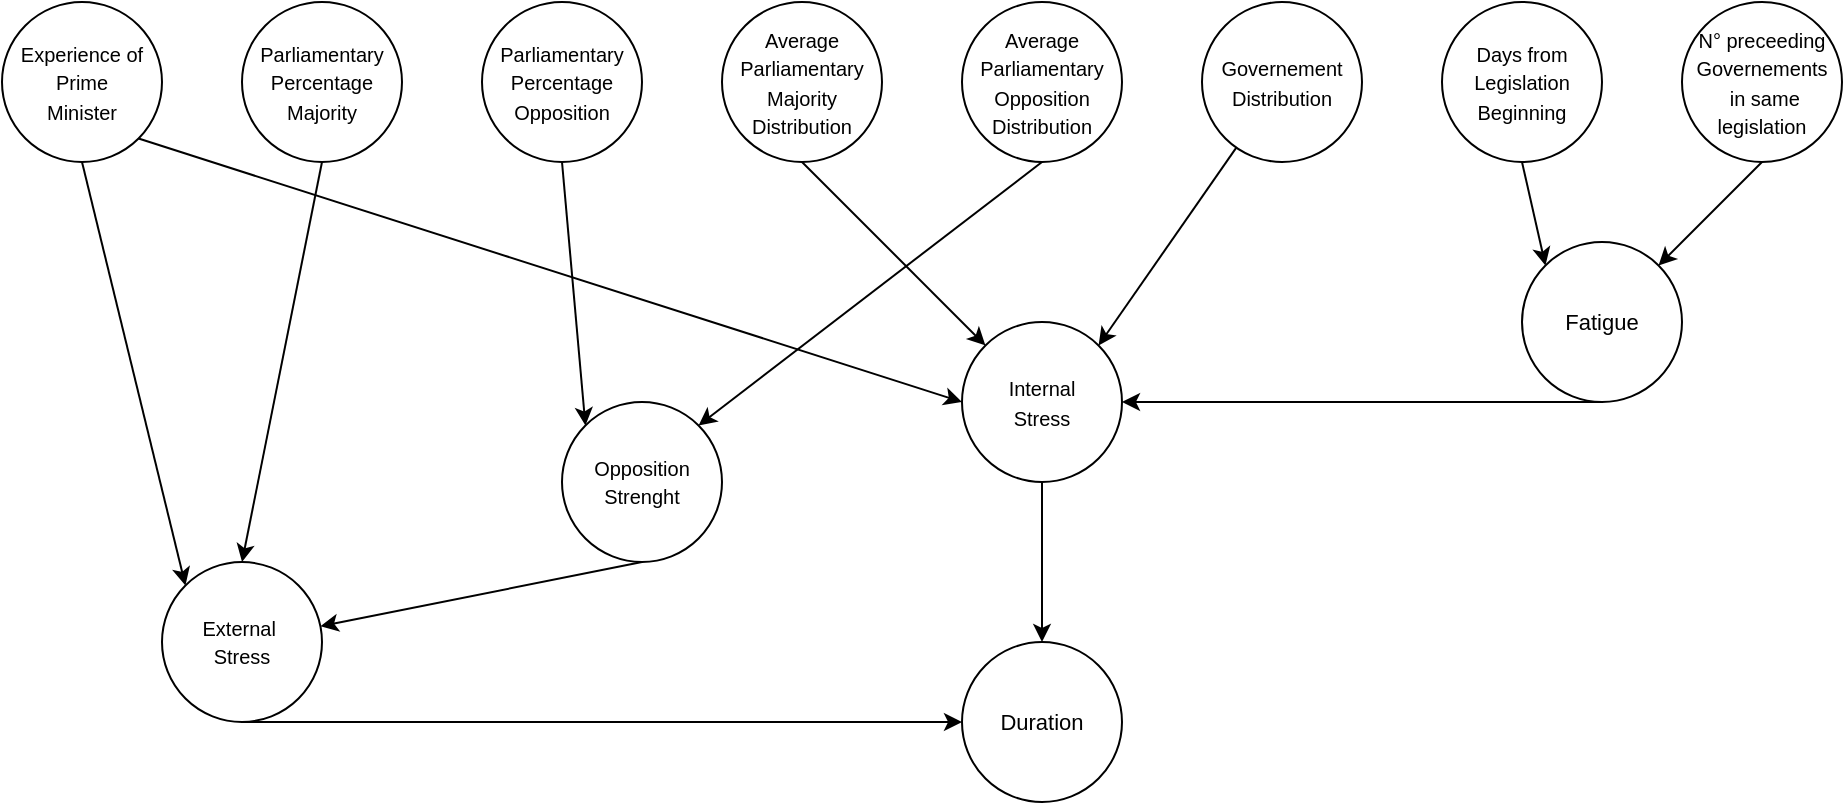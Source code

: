 <mxfile version="23.1.7" type="device" pages="2">
  <diagram name="Pagina-1" id="nLcXgAQ9M6oo4woy1K5B">
    <mxGraphModel dx="2261" dy="746" grid="1" gridSize="10" guides="1" tooltips="1" connect="1" arrows="1" fold="1" page="1" pageScale="1" pageWidth="827" pageHeight="1169" math="0" shadow="0">
      <root>
        <mxCell id="0" />
        <mxCell id="1" parent="0" />
        <mxCell id="5BVytu2oLOOGUPOXWwaC-21" style="edgeStyle=none;shape=connector;rounded=0;orthogonalLoop=1;jettySize=auto;html=1;exitX=0.5;exitY=1;exitDx=0;exitDy=0;entryX=0.5;entryY=0;entryDx=0;entryDy=0;labelBackgroundColor=default;strokeColor=default;align=center;verticalAlign=middle;fontFamily=Helvetica;fontSize=11;fontColor=default;endArrow=classic;" parent="1" source="5BVytu2oLOOGUPOXWwaC-1" target="5BVytu2oLOOGUPOXWwaC-19" edge="1">
          <mxGeometry relative="1" as="geometry" />
        </mxCell>
        <mxCell id="5BVytu2oLOOGUPOXWwaC-1" value="&lt;font style=&quot;font-size: 10px;&quot;&gt;Parliamentary&lt;br&gt;Percentage&lt;br&gt;Majority&lt;/font&gt;" style="ellipse;whiteSpace=wrap;html=1;aspect=fixed;" parent="1" vertex="1">
          <mxGeometry x="80" y="80" width="80" height="80" as="geometry" />
        </mxCell>
        <mxCell id="5BVytu2oLOOGUPOXWwaC-14" style="edgeStyle=none;shape=connector;rounded=0;orthogonalLoop=1;jettySize=auto;html=1;exitX=0.5;exitY=1;exitDx=0;exitDy=0;entryX=0;entryY=0;entryDx=0;entryDy=0;labelBackgroundColor=default;strokeColor=default;align=center;verticalAlign=middle;fontFamily=Helvetica;fontSize=11;fontColor=default;endArrow=classic;" parent="1" source="5BVytu2oLOOGUPOXWwaC-2" target="5BVytu2oLOOGUPOXWwaC-13" edge="1">
          <mxGeometry relative="1" as="geometry" />
        </mxCell>
        <mxCell id="5BVytu2oLOOGUPOXWwaC-2" value="&lt;font style=&quot;font-size: 10px;&quot;&gt;Parliamentary&lt;br&gt;Percentage Opposition&lt;/font&gt;" style="ellipse;whiteSpace=wrap;html=1;aspect=fixed;" parent="1" vertex="1">
          <mxGeometry x="200" y="80" width="80" height="80" as="geometry" />
        </mxCell>
        <mxCell id="5BVytu2oLOOGUPOXWwaC-11" style="rounded=0;orthogonalLoop=1;jettySize=auto;html=1;exitX=0.5;exitY=1;exitDx=0;exitDy=0;entryX=0;entryY=0;entryDx=0;entryDy=0;" parent="1" source="5BVytu2oLOOGUPOXWwaC-3" target="5BVytu2oLOOGUPOXWwaC-10" edge="1">
          <mxGeometry relative="1" as="geometry">
            <mxPoint x="410" y="230" as="targetPoint" />
          </mxGeometry>
        </mxCell>
        <mxCell id="5BVytu2oLOOGUPOXWwaC-3" value="&lt;font style=&quot;font-size: 10px;&quot;&gt;Average&lt;br&gt;Parliamentary&lt;br&gt;Majority&lt;br&gt;Distribution&lt;/font&gt;" style="ellipse;whiteSpace=wrap;html=1;aspect=fixed;" parent="1" vertex="1">
          <mxGeometry x="320" y="80" width="80" height="80" as="geometry" />
        </mxCell>
        <mxCell id="5BVytu2oLOOGUPOXWwaC-15" style="edgeStyle=none;shape=connector;rounded=0;orthogonalLoop=1;jettySize=auto;html=1;exitX=0.5;exitY=1;exitDx=0;exitDy=0;entryX=1;entryY=0;entryDx=0;entryDy=0;labelBackgroundColor=default;strokeColor=default;align=center;verticalAlign=middle;fontFamily=Helvetica;fontSize=11;fontColor=default;endArrow=classic;" parent="1" source="5BVytu2oLOOGUPOXWwaC-4" target="5BVytu2oLOOGUPOXWwaC-13" edge="1">
          <mxGeometry relative="1" as="geometry" />
        </mxCell>
        <mxCell id="5BVytu2oLOOGUPOXWwaC-4" value="&lt;font style=&quot;font-size: 10px;&quot;&gt;Average Parliamentary&lt;br&gt;Opposition&lt;br&gt;Distribution&lt;/font&gt;" style="ellipse;whiteSpace=wrap;html=1;aspect=fixed;" parent="1" vertex="1">
          <mxGeometry x="440" y="80" width="80" height="80" as="geometry" />
        </mxCell>
        <mxCell id="5BVytu2oLOOGUPOXWwaC-12" style="rounded=0;orthogonalLoop=1;jettySize=auto;html=1;entryX=1;entryY=0;entryDx=0;entryDy=0;" parent="1" source="5BVytu2oLOOGUPOXWwaC-5" target="5BVytu2oLOOGUPOXWwaC-10" edge="1">
          <mxGeometry relative="1" as="geometry">
            <mxPoint x="610" y="260" as="targetPoint" />
          </mxGeometry>
        </mxCell>
        <mxCell id="5BVytu2oLOOGUPOXWwaC-5" value="&lt;font style=&quot;font-size: 10px;&quot;&gt;Governement&lt;br&gt;Distribution&lt;/font&gt;" style="ellipse;whiteSpace=wrap;html=1;aspect=fixed;" parent="1" vertex="1">
          <mxGeometry x="560" y="80" width="80" height="80" as="geometry" />
        </mxCell>
        <mxCell id="5BVytu2oLOOGUPOXWwaC-17" style="edgeStyle=none;shape=connector;rounded=0;orthogonalLoop=1;jettySize=auto;html=1;exitX=0.5;exitY=1;exitDx=0;exitDy=0;entryX=0;entryY=0;entryDx=0;entryDy=0;labelBackgroundColor=default;strokeColor=default;align=center;verticalAlign=middle;fontFamily=Helvetica;fontSize=11;fontColor=default;endArrow=classic;" parent="1" source="5BVytu2oLOOGUPOXWwaC-6" target="5BVytu2oLOOGUPOXWwaC-16" edge="1">
          <mxGeometry relative="1" as="geometry" />
        </mxCell>
        <mxCell id="5BVytu2oLOOGUPOXWwaC-6" value="&lt;font style=&quot;font-size: 10px;&quot;&gt;&lt;font style=&quot;font-size: 10px;&quot;&gt;Days from&lt;br&gt;Legislation&lt;br&gt;Beginnin&lt;/font&gt;g&lt;/font&gt;" style="ellipse;whiteSpace=wrap;html=1;aspect=fixed;" parent="1" vertex="1">
          <mxGeometry x="680" y="80" width="80" height="80" as="geometry" />
        </mxCell>
        <mxCell id="5BVytu2oLOOGUPOXWwaC-18" style="edgeStyle=none;shape=connector;rounded=0;orthogonalLoop=1;jettySize=auto;html=1;exitX=0.5;exitY=1;exitDx=0;exitDy=0;labelBackgroundColor=default;strokeColor=default;align=center;verticalAlign=middle;fontFamily=Helvetica;fontSize=11;fontColor=default;endArrow=classic;" parent="1" source="5BVytu2oLOOGUPOXWwaC-7" target="5BVytu2oLOOGUPOXWwaC-16" edge="1">
          <mxGeometry relative="1" as="geometry" />
        </mxCell>
        <mxCell id="5BVytu2oLOOGUPOXWwaC-7" value="&lt;font style=&quot;font-size: 10px;&quot;&gt;N° preceeding&lt;br&gt;Governements&lt;br&gt;&amp;nbsp;in same&lt;br&gt;legislation&lt;/font&gt;" style="ellipse;whiteSpace=wrap;html=1;aspect=fixed;" parent="1" vertex="1">
          <mxGeometry x="800" y="80" width="80" height="80" as="geometry" />
        </mxCell>
        <mxCell id="5BVytu2oLOOGUPOXWwaC-22" style="edgeStyle=none;shape=connector;rounded=0;orthogonalLoop=1;jettySize=auto;html=1;exitX=0.5;exitY=1;exitDx=0;exitDy=0;entryX=0;entryY=0;entryDx=0;entryDy=0;labelBackgroundColor=default;strokeColor=default;align=center;verticalAlign=middle;fontFamily=Helvetica;fontSize=11;fontColor=default;endArrow=classic;" parent="1" source="5BVytu2oLOOGUPOXWwaC-8" target="5BVytu2oLOOGUPOXWwaC-19" edge="1">
          <mxGeometry relative="1" as="geometry" />
        </mxCell>
        <mxCell id="5BVytu2oLOOGUPOXWwaC-27" style="edgeStyle=none;shape=connector;rounded=0;orthogonalLoop=1;jettySize=auto;html=1;exitX=1;exitY=1;exitDx=0;exitDy=0;entryX=0;entryY=0.5;entryDx=0;entryDy=0;labelBackgroundColor=default;strokeColor=default;align=center;verticalAlign=middle;fontFamily=Helvetica;fontSize=11;fontColor=default;endArrow=classic;" parent="1" source="5BVytu2oLOOGUPOXWwaC-8" target="5BVytu2oLOOGUPOXWwaC-10" edge="1">
          <mxGeometry relative="1" as="geometry" />
        </mxCell>
        <mxCell id="5BVytu2oLOOGUPOXWwaC-8" value="&lt;font style=&quot;font-size: 10px;&quot;&gt;&lt;font style=&quot;font-size: 10px;&quot;&gt;Experience of&lt;br&gt;Prime&lt;br&gt;Ministe&lt;/font&gt;r&lt;/font&gt;" style="ellipse;whiteSpace=wrap;html=1;aspect=fixed;" parent="1" vertex="1">
          <mxGeometry x="-40" y="80" width="80" height="80" as="geometry" />
        </mxCell>
        <mxCell id="5BVytu2oLOOGUPOXWwaC-25" style="edgeStyle=none;shape=connector;rounded=0;orthogonalLoop=1;jettySize=auto;html=1;exitX=0.5;exitY=1;exitDx=0;exitDy=0;entryX=0.5;entryY=0;entryDx=0;entryDy=0;labelBackgroundColor=default;strokeColor=default;align=center;verticalAlign=middle;fontFamily=Helvetica;fontSize=11;fontColor=default;endArrow=classic;" parent="1" source="5BVytu2oLOOGUPOXWwaC-10" target="5BVytu2oLOOGUPOXWwaC-24" edge="1">
          <mxGeometry relative="1" as="geometry" />
        </mxCell>
        <mxCell id="5BVytu2oLOOGUPOXWwaC-10" value="&lt;font style=&quot;font-size: 10px;&quot;&gt;Internal&lt;br&gt;Stress&lt;/font&gt;" style="ellipse;whiteSpace=wrap;html=1;aspect=fixed;" parent="1" vertex="1">
          <mxGeometry x="440" y="240" width="80" height="80" as="geometry" />
        </mxCell>
        <mxCell id="5BVytu2oLOOGUPOXWwaC-20" style="edgeStyle=none;shape=connector;rounded=0;orthogonalLoop=1;jettySize=auto;html=1;exitX=0.5;exitY=1;exitDx=0;exitDy=0;labelBackgroundColor=default;strokeColor=default;align=center;verticalAlign=middle;fontFamily=Helvetica;fontSize=11;fontColor=default;endArrow=classic;" parent="1" source="5BVytu2oLOOGUPOXWwaC-13" target="5BVytu2oLOOGUPOXWwaC-19" edge="1">
          <mxGeometry relative="1" as="geometry" />
        </mxCell>
        <mxCell id="5BVytu2oLOOGUPOXWwaC-13" value="&lt;font style=&quot;font-size: 10px;&quot;&gt;Opposition&lt;br&gt;Strenght&lt;/font&gt;" style="ellipse;whiteSpace=wrap;html=1;aspect=fixed;fontFamily=Helvetica;fontSize=11;fontColor=default;" parent="1" vertex="1">
          <mxGeometry x="240" y="280" width="80" height="80" as="geometry" />
        </mxCell>
        <mxCell id="5BVytu2oLOOGUPOXWwaC-26" style="edgeStyle=none;shape=connector;rounded=0;orthogonalLoop=1;jettySize=auto;html=1;exitX=0.5;exitY=1;exitDx=0;exitDy=0;entryX=1;entryY=0.5;entryDx=0;entryDy=0;labelBackgroundColor=default;strokeColor=default;align=center;verticalAlign=middle;fontFamily=Helvetica;fontSize=11;fontColor=default;endArrow=classic;" parent="1" source="5BVytu2oLOOGUPOXWwaC-16" target="5BVytu2oLOOGUPOXWwaC-10" edge="1">
          <mxGeometry relative="1" as="geometry" />
        </mxCell>
        <mxCell id="5BVytu2oLOOGUPOXWwaC-16" value="Fatigue" style="ellipse;whiteSpace=wrap;html=1;aspect=fixed;fontFamily=Helvetica;fontSize=11;fontColor=default;" parent="1" vertex="1">
          <mxGeometry x="720" y="200" width="80" height="80" as="geometry" />
        </mxCell>
        <mxCell id="5BVytu2oLOOGUPOXWwaC-23" style="edgeStyle=none;shape=connector;rounded=0;orthogonalLoop=1;jettySize=auto;html=1;exitX=0.5;exitY=1;exitDx=0;exitDy=0;labelBackgroundColor=default;strokeColor=default;align=center;verticalAlign=middle;fontFamily=Helvetica;fontSize=11;fontColor=default;endArrow=classic;" parent="1" source="5BVytu2oLOOGUPOXWwaC-19" target="5BVytu2oLOOGUPOXWwaC-24" edge="1">
          <mxGeometry relative="1" as="geometry">
            <mxPoint x="440" y="440" as="targetPoint" />
          </mxGeometry>
        </mxCell>
        <mxCell id="5BVytu2oLOOGUPOXWwaC-19" value="&lt;font style=&quot;font-size: 10px;&quot;&gt;External&amp;nbsp;&lt;br&gt;Stress&lt;/font&gt;" style="ellipse;whiteSpace=wrap;html=1;aspect=fixed;fontFamily=Helvetica;fontSize=11;fontColor=default;" parent="1" vertex="1">
          <mxGeometry x="40" y="360" width="80" height="80" as="geometry" />
        </mxCell>
        <mxCell id="5BVytu2oLOOGUPOXWwaC-24" value="Duration" style="ellipse;whiteSpace=wrap;html=1;aspect=fixed;fontFamily=Helvetica;fontSize=11;fontColor=default;" parent="1" vertex="1">
          <mxGeometry x="440" y="400" width="80" height="80" as="geometry" />
        </mxCell>
      </root>
    </mxGraphModel>
  </diagram>
  <diagram id="Ut4VguKtvyHCrpZcuwIO" name="Pagina-2">
    <mxGraphModel dx="2514" dy="2047" grid="1" gridSize="10" guides="1" tooltips="1" connect="1" arrows="1" fold="1" page="1" pageScale="1" pageWidth="827" pageHeight="1169" math="0" shadow="0">
      <root>
        <mxCell id="0" />
        <mxCell id="1" parent="0" />
        <mxCell id="RDCLP5AUgi_ZmiMjlqTn-15" style="rounded=0;orthogonalLoop=1;jettySize=auto;html=1;exitX=0.5;exitY=1;exitDx=0;exitDy=0;entryX=0;entryY=0.5;entryDx=0;entryDy=0;fillColor=#f8cecc;strokeColor=#b85450;" edge="1" parent="1" source="yq_R9H17UePYOClQ4IBd-2" target="RDCLP5AUgi_ZmiMjlqTn-11">
          <mxGeometry relative="1" as="geometry" />
        </mxCell>
        <mxCell id="yq_R9H17UePYOClQ4IBd-2" value="&lt;font style=&quot;font-size: 11px;&quot;&gt;Size of&amp;nbsp;&lt;br&gt;Government&lt;/font&gt;" style="ellipse;whiteSpace=wrap;html=1;aspect=fixed;" parent="1" vertex="1">
          <mxGeometry x="80" y="400" width="80" height="80" as="geometry" />
        </mxCell>
        <mxCell id="RDCLP5AUgi_ZmiMjlqTn-23" style="rounded=0;orthogonalLoop=1;jettySize=auto;html=1;exitX=0;exitY=0.5;exitDx=0;exitDy=0;entryX=1;entryY=0.5;entryDx=0;entryDy=0;fillColor=#f8cecc;strokeColor=#b85450;" edge="1" parent="1" source="yq_R9H17UePYOClQ4IBd-4" target="RDCLP5AUgi_ZmiMjlqTn-7">
          <mxGeometry relative="1" as="geometry" />
        </mxCell>
        <mxCell id="RDCLP5AUgi_ZmiMjlqTn-24" style="rounded=0;orthogonalLoop=1;jettySize=auto;html=1;exitX=0.5;exitY=1;exitDx=0;exitDy=0;entryX=1;entryY=0.5;entryDx=0;entryDy=0;fillColor=#f8cecc;strokeColor=#b85450;" edge="1" parent="1" source="yq_R9H17UePYOClQ4IBd-4" target="RDCLP5AUgi_ZmiMjlqTn-8">
          <mxGeometry relative="1" as="geometry" />
        </mxCell>
        <mxCell id="RDCLP5AUgi_ZmiMjlqTn-30" style="rounded=0;orthogonalLoop=1;jettySize=auto;html=1;exitX=0;exitY=0.5;exitDx=0;exitDy=0;entryX=1;entryY=0.5;entryDx=0;entryDy=0;fillColor=#f8cecc;strokeColor=#b85450;" edge="1" parent="1" source="yq_R9H17UePYOClQ4IBd-4" target="RDCLP5AUgi_ZmiMjlqTn-6">
          <mxGeometry relative="1" as="geometry">
            <mxPoint x="60" y="70" as="targetPoint" />
          </mxGeometry>
        </mxCell>
        <mxCell id="yq_R9H17UePYOClQ4IBd-4" value="&lt;font style=&quot;font-size: 11px;&quot;&gt;Parliamentary&lt;br&gt;Support&lt;/font&gt;" style="ellipse;whiteSpace=wrap;html=1;aspect=fixed;" parent="1" vertex="1">
          <mxGeometry x="160" y="200" width="80" height="80" as="geometry" />
        </mxCell>
        <mxCell id="RDCLP5AUgi_ZmiMjlqTn-17" style="rounded=0;orthogonalLoop=1;jettySize=auto;html=1;exitX=0.5;exitY=1;exitDx=0;exitDy=0;entryX=1;entryY=0.5;entryDx=0;entryDy=0;fillColor=#f8cecc;strokeColor=#b85450;" edge="1" parent="1" source="yq_R9H17UePYOClQ4IBd-6" target="RDCLP5AUgi_ZmiMjlqTn-10">
          <mxGeometry relative="1" as="geometry" />
        </mxCell>
        <mxCell id="yq_R9H17UePYOClQ4IBd-6" value="&lt;font style=&quot;font-size: 11px;&quot;&gt;&lt;font style=&quot;font-size: 11px;&quot;&gt;Parliamentary&lt;/font&gt;&lt;br&gt;Opposition&lt;/font&gt;" style="ellipse;whiteSpace=wrap;html=1;aspect=fixed;" parent="1" vertex="1">
          <mxGeometry x="510" y="200" width="80" height="80" as="geometry" />
        </mxCell>
        <mxCell id="RDCLP5AUgi_ZmiMjlqTn-12" style="edgeStyle=orthogonalEdgeStyle;rounded=0;orthogonalLoop=1;jettySize=auto;html=1;exitX=0.5;exitY=1;exitDx=0;exitDy=0;entryX=0.5;entryY=0;entryDx=0;entryDy=0;fillColor=#f8cecc;strokeColor=#b85450;" edge="1" parent="1" source="yq_R9H17UePYOClQ4IBd-8" target="RDCLP5AUgi_ZmiMjlqTn-9">
          <mxGeometry relative="1" as="geometry" />
        </mxCell>
        <mxCell id="yq_R9H17UePYOClQ4IBd-8" value="&lt;font style=&quot;font-size: 11px;&quot;&gt;Majority&lt;br&gt;Division&lt;/font&gt;" style="ellipse;whiteSpace=wrap;html=1;aspect=fixed;" parent="1" vertex="1">
          <mxGeometry x="280" y="200" width="80" height="80" as="geometry" />
        </mxCell>
        <mxCell id="RDCLP5AUgi_ZmiMjlqTn-16" style="edgeStyle=orthogonalEdgeStyle;rounded=0;orthogonalLoop=1;jettySize=auto;html=1;exitX=0.5;exitY=1;exitDx=0;exitDy=0;fillColor=#f8cecc;strokeColor=#b85450;" edge="1" parent="1" source="yq_R9H17UePYOClQ4IBd-10" target="RDCLP5AUgi_ZmiMjlqTn-10">
          <mxGeometry relative="1" as="geometry" />
        </mxCell>
        <mxCell id="yq_R9H17UePYOClQ4IBd-10" value="&lt;font style=&quot;font-size: 11px;&quot;&gt;Opposition&lt;br&gt;Division&lt;/font&gt;" style="ellipse;whiteSpace=wrap;html=1;aspect=fixed;" parent="1" vertex="1">
          <mxGeometry x="400" y="200" width="80" height="80" as="geometry" />
        </mxCell>
        <mxCell id="yq_R9H17UePYOClQ4IBd-26" value="Stability" style="ellipse;whiteSpace=wrap;html=1;aspect=fixed;fontFamily=Helvetica;fontSize=11;fontColor=default;" parent="1" vertex="1">
          <mxGeometry x="440" y="640" width="80" height="80" as="geometry" />
        </mxCell>
        <mxCell id="RDCLP5AUgi_ZmiMjlqTn-29" style="edgeStyle=orthogonalEdgeStyle;rounded=0;orthogonalLoop=1;jettySize=auto;html=1;exitX=1;exitY=0.5;exitDx=0;exitDy=0;fillColor=#f8cecc;strokeColor=#b85450;" edge="1" parent="1" source="RDCLP5AUgi_ZmiMjlqTn-1" target="yq_R9H17UePYOClQ4IBd-26">
          <mxGeometry relative="1" as="geometry" />
        </mxCell>
        <mxCell id="RDCLP5AUgi_ZmiMjlqTn-1" value="Internal&lt;br&gt;Changes" style="ellipse;whiteSpace=wrap;html=1;aspect=fixed;fontFamily=Helvetica;fontSize=11;fontColor=default;" vertex="1" parent="1">
          <mxGeometry x="280" y="640" width="80" height="80" as="geometry" />
        </mxCell>
        <mxCell id="RDCLP5AUgi_ZmiMjlqTn-19" style="rounded=0;orthogonalLoop=1;jettySize=auto;html=1;exitX=0.5;exitY=1;exitDx=0;exitDy=0;entryX=0.5;entryY=0;entryDx=0;entryDy=0;fillColor=#f8cecc;strokeColor=#b85450;" edge="1" parent="1" source="RDCLP5AUgi_ZmiMjlqTn-3" target="yq_R9H17UePYOClQ4IBd-10">
          <mxGeometry relative="1" as="geometry" />
        </mxCell>
        <mxCell id="RDCLP5AUgi_ZmiMjlqTn-20" style="rounded=0;orthogonalLoop=1;jettySize=auto;html=1;exitX=0;exitY=0.5;exitDx=0;exitDy=0;entryX=0.5;entryY=0;entryDx=0;entryDy=0;fillColor=#f8cecc;strokeColor=#b85450;" edge="1" parent="1" source="RDCLP5AUgi_ZmiMjlqTn-3" target="yq_R9H17UePYOClQ4IBd-8">
          <mxGeometry relative="1" as="geometry" />
        </mxCell>
        <mxCell id="RDCLP5AUgi_ZmiMjlqTn-3" value="Decade" style="ellipse;whiteSpace=wrap;html=1;aspect=fixed;fontFamily=Helvetica;fontSize=11;fontColor=default;" vertex="1" parent="1">
          <mxGeometry x="374" y="40" width="80" height="80" as="geometry" />
        </mxCell>
        <mxCell id="RDCLP5AUgi_ZmiMjlqTn-21" style="rounded=0;orthogonalLoop=1;jettySize=auto;html=1;exitX=0;exitY=0.5;exitDx=0;exitDy=0;entryX=0.5;entryY=0;entryDx=0;entryDy=0;fillColor=#f8cecc;strokeColor=#b85450;" edge="1" parent="1" source="RDCLP5AUgi_ZmiMjlqTn-4" target="yq_R9H17UePYOClQ4IBd-4">
          <mxGeometry relative="1" as="geometry" />
        </mxCell>
        <mxCell id="RDCLP5AUgi_ZmiMjlqTn-22" style="rounded=0;orthogonalLoop=1;jettySize=auto;html=1;exitX=1;exitY=0.5;exitDx=0;exitDy=0;fillColor=#f8cecc;strokeColor=#b85450;" edge="1" parent="1" source="RDCLP5AUgi_ZmiMjlqTn-4" target="yq_R9H17UePYOClQ4IBd-6">
          <mxGeometry relative="1" as="geometry" />
        </mxCell>
        <mxCell id="RDCLP5AUgi_ZmiMjlqTn-4" value="Republic&lt;br&gt;Phase" style="ellipse;whiteSpace=wrap;html=1;aspect=fixed;fontFamily=Helvetica;fontSize=11;fontColor=default;" vertex="1" parent="1">
          <mxGeometry x="414" y="-80" width="80" height="80" as="geometry" />
        </mxCell>
        <mxCell id="RDCLP5AUgi_ZmiMjlqTn-31" style="rounded=0;orthogonalLoop=1;jettySize=auto;html=1;exitX=0;exitY=0;exitDx=0;exitDy=0;entryX=0;entryY=0.5;entryDx=0;entryDy=0;fillColor=#f8cecc;strokeColor=#b85450;" edge="1" parent="1" source="RDCLP5AUgi_ZmiMjlqTn-5" target="RDCLP5AUgi_ZmiMjlqTn-6">
          <mxGeometry relative="1" as="geometry" />
        </mxCell>
        <mxCell id="RDCLP5AUgi_ZmiMjlqTn-5" value="Confidence" style="ellipse;whiteSpace=wrap;html=1;aspect=fixed;fontFamily=Helvetica;fontSize=11;fontColor=default;" vertex="1" parent="1">
          <mxGeometry x="-100" y="530" width="80" height="80" as="geometry" />
        </mxCell>
        <mxCell id="RDCLP5AUgi_ZmiMjlqTn-6" value="Fall&lt;br&gt;Cause" style="ellipse;whiteSpace=wrap;html=1;aspect=fixed;fontFamily=Helvetica;fontSize=11;fontColor=default;" vertex="1" parent="1">
          <mxGeometry x="-130" y="100" width="80" height="80" as="geometry" />
        </mxCell>
        <mxCell id="RDCLP5AUgi_ZmiMjlqTn-26" style="rounded=0;orthogonalLoop=1;jettySize=auto;html=1;exitX=0;exitY=0.5;exitDx=0;exitDy=0;entryX=0.5;entryY=0;entryDx=0;entryDy=0;fillColor=#f8cecc;strokeColor=#b85450;" edge="1" parent="1" source="RDCLP5AUgi_ZmiMjlqTn-7" target="RDCLP5AUgi_ZmiMjlqTn-5">
          <mxGeometry relative="1" as="geometry" />
        </mxCell>
        <mxCell id="RDCLP5AUgi_ZmiMjlqTn-7" value="PM from&lt;br&gt;LMP" style="ellipse;whiteSpace=wrap;html=1;aspect=fixed;fontFamily=Helvetica;fontSize=11;fontColor=default;" vertex="1" parent="1">
          <mxGeometry x="-100" y="200" width="80" height="80" as="geometry" />
        </mxCell>
        <mxCell id="RDCLP5AUgi_ZmiMjlqTn-25" style="rounded=0;orthogonalLoop=1;jettySize=auto;html=1;exitX=0.5;exitY=1;exitDx=0;exitDy=0;fillColor=#f8cecc;strokeColor=#b85450;" edge="1" parent="1" source="RDCLP5AUgi_ZmiMjlqTn-8" target="RDCLP5AUgi_ZmiMjlqTn-5">
          <mxGeometry relative="1" as="geometry" />
        </mxCell>
        <mxCell id="RDCLP5AUgi_ZmiMjlqTn-8" value="Non-political&lt;br&gt;PM" style="ellipse;whiteSpace=wrap;html=1;aspect=fixed;fontFamily=Helvetica;fontSize=11;fontColor=default;" vertex="1" parent="1">
          <mxGeometry x="-40" y="320" width="80" height="80" as="geometry" />
        </mxCell>
        <mxCell id="RDCLP5AUgi_ZmiMjlqTn-13" value="" style="edgeStyle=orthogonalEdgeStyle;rounded=0;orthogonalLoop=1;jettySize=auto;html=1;fillColor=#f8cecc;strokeColor=#b85450;" edge="1" parent="1" source="RDCLP5AUgi_ZmiMjlqTn-9" target="RDCLP5AUgi_ZmiMjlqTn-11">
          <mxGeometry relative="1" as="geometry" />
        </mxCell>
        <mxCell id="RDCLP5AUgi_ZmiMjlqTn-14" value="" style="rounded=0;orthogonalLoop=1;jettySize=auto;html=1;fillColor=#f8cecc;strokeColor=#b85450;" edge="1" parent="1" source="RDCLP5AUgi_ZmiMjlqTn-9" target="yq_R9H17UePYOClQ4IBd-2">
          <mxGeometry relative="1" as="geometry" />
        </mxCell>
        <mxCell id="RDCLP5AUgi_ZmiMjlqTn-9" value="Coalition&lt;br&gt;Type" style="ellipse;whiteSpace=wrap;html=1;aspect=fixed;fontFamily=Helvetica;fontSize=11;fontColor=default;" vertex="1" parent="1">
          <mxGeometry x="280" y="360" width="80" height="80" as="geometry" />
        </mxCell>
        <mxCell id="RDCLP5AUgi_ZmiMjlqTn-32" style="rounded=0;orthogonalLoop=1;jettySize=auto;html=1;exitX=0.5;exitY=1;exitDx=0;exitDy=0;fillColor=#f8cecc;strokeColor=#b85450;" edge="1" parent="1" source="RDCLP5AUgi_ZmiMjlqTn-10" target="yq_R9H17UePYOClQ4IBd-26">
          <mxGeometry relative="1" as="geometry" />
        </mxCell>
        <mxCell id="RDCLP5AUgi_ZmiMjlqTn-10" value="Opposition&lt;br&gt;Type" style="ellipse;whiteSpace=wrap;html=1;aspect=fixed;fontFamily=Helvetica;fontSize=11;fontColor=default;" vertex="1" parent="1">
          <mxGeometry x="400" y="360" width="80" height="80" as="geometry" />
        </mxCell>
        <mxCell id="RDCLP5AUgi_ZmiMjlqTn-27" style="rounded=0;orthogonalLoop=1;jettySize=auto;html=1;exitX=0.5;exitY=1;exitDx=0;exitDy=0;fillColor=#f8cecc;strokeColor=#b85450;" edge="1" parent="1" source="RDCLP5AUgi_ZmiMjlqTn-11" target="RDCLP5AUgi_ZmiMjlqTn-5">
          <mxGeometry relative="1" as="geometry" />
        </mxCell>
        <mxCell id="RDCLP5AUgi_ZmiMjlqTn-28" style="rounded=0;orthogonalLoop=1;jettySize=auto;html=1;exitX=1;exitY=0.5;exitDx=0;exitDy=0;fillColor=#f8cecc;strokeColor=#b85450;" edge="1" parent="1" source="RDCLP5AUgi_ZmiMjlqTn-11" target="RDCLP5AUgi_ZmiMjlqTn-1">
          <mxGeometry relative="1" as="geometry" />
        </mxCell>
        <mxCell id="RDCLP5AUgi_ZmiMjlqTn-11" value="Government&lt;br&gt;Division" style="ellipse;whiteSpace=wrap;html=1;aspect=fixed;fontFamily=Helvetica;fontSize=11;fontColor=default;" vertex="1" parent="1">
          <mxGeometry x="280" y="480" width="80" height="80" as="geometry" />
        </mxCell>
        <mxCell id="RDCLP5AUgi_ZmiMjlqTn-33" style="rounded=0;orthogonalLoop=1;jettySize=auto;html=1;exitX=1;exitY=1;exitDx=0;exitDy=0;entryX=0;entryY=0;entryDx=0;entryDy=0;fillColor=#f8cecc;strokeColor=#b85450;" edge="1" parent="1" source="RDCLP5AUgi_ZmiMjlqTn-9" target="yq_R9H17UePYOClQ4IBd-26">
          <mxGeometry relative="1" as="geometry" />
        </mxCell>
      </root>
    </mxGraphModel>
  </diagram>
</mxfile>
